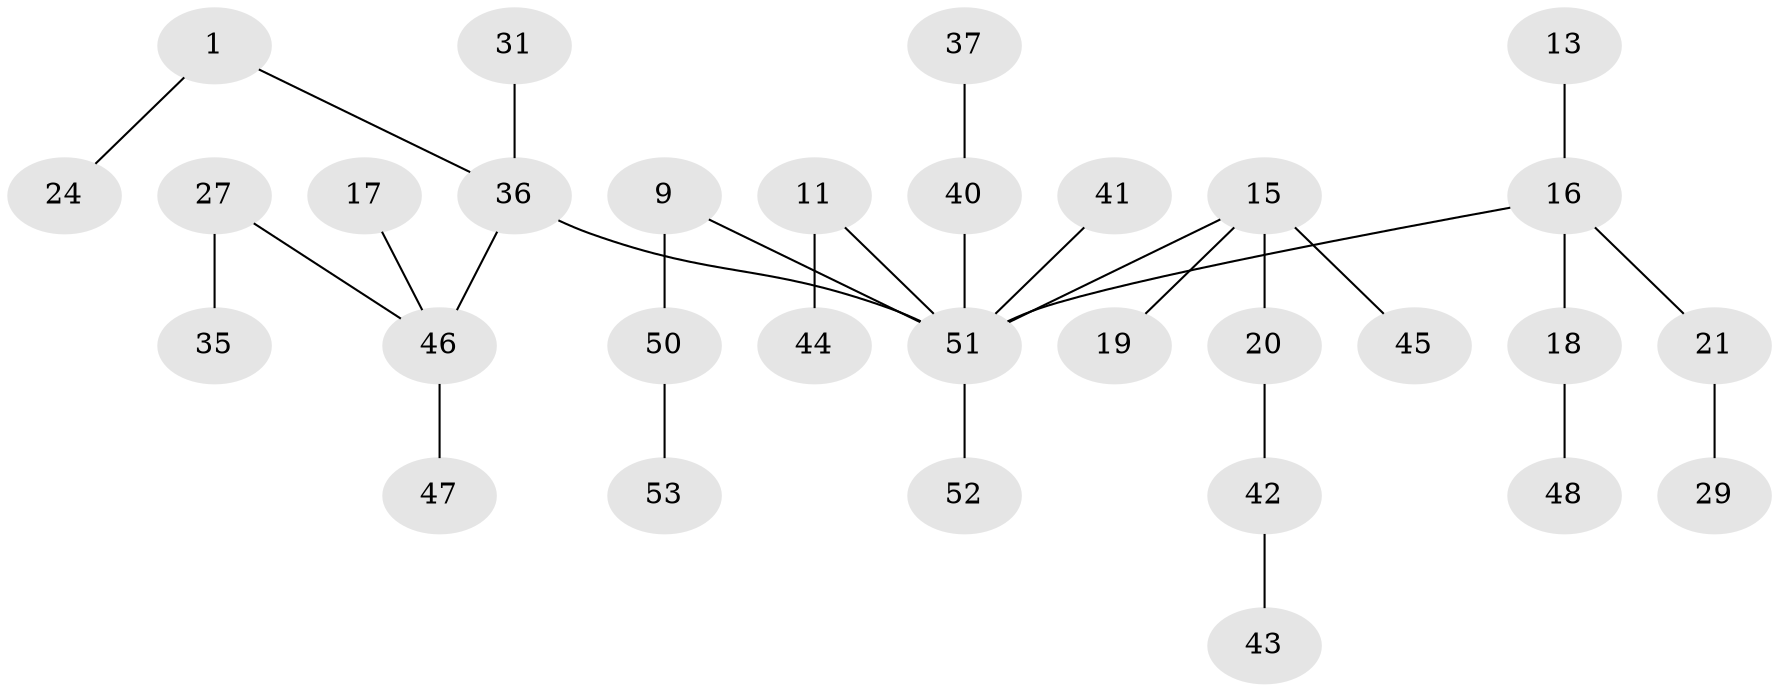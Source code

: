 // original degree distribution, {2: 0.32075471698113206, 5: 0.03773584905660377, 3: 0.1320754716981132, 7: 0.018867924528301886, 4: 0.07547169811320754, 1: 0.41509433962264153}
// Generated by graph-tools (version 1.1) at 2025/44/03/04/25 21:44:37]
// undirected, 31 vertices, 30 edges
graph export_dot {
graph [start="1"]
  node [color=gray90,style=filled];
  1;
  9;
  11;
  13;
  15;
  16 [super="+12"];
  17;
  18;
  19;
  20;
  21;
  24;
  27;
  29;
  31;
  35;
  36 [super="+2+25"];
  37;
  40 [super="+32"];
  41;
  42;
  43;
  44;
  45;
  46 [super="+14"];
  47;
  48;
  50;
  51 [super="+33+5+49"];
  52;
  53;
  1 -- 24;
  1 -- 36;
  9 -- 50;
  9 -- 51;
  11 -- 44;
  11 -- 51;
  13 -- 16;
  15 -- 19;
  15 -- 20;
  15 -- 45;
  15 -- 51;
  16 -- 18;
  16 -- 51;
  16 -- 21;
  17 -- 46;
  18 -- 48;
  20 -- 42;
  21 -- 29;
  27 -- 35;
  27 -- 46;
  31 -- 36;
  36 -- 51 [weight=3];
  36 -- 46 [weight=2];
  37 -- 40;
  40 -- 51;
  41 -- 51;
  42 -- 43;
  46 -- 47;
  50 -- 53;
  51 -- 52;
}
